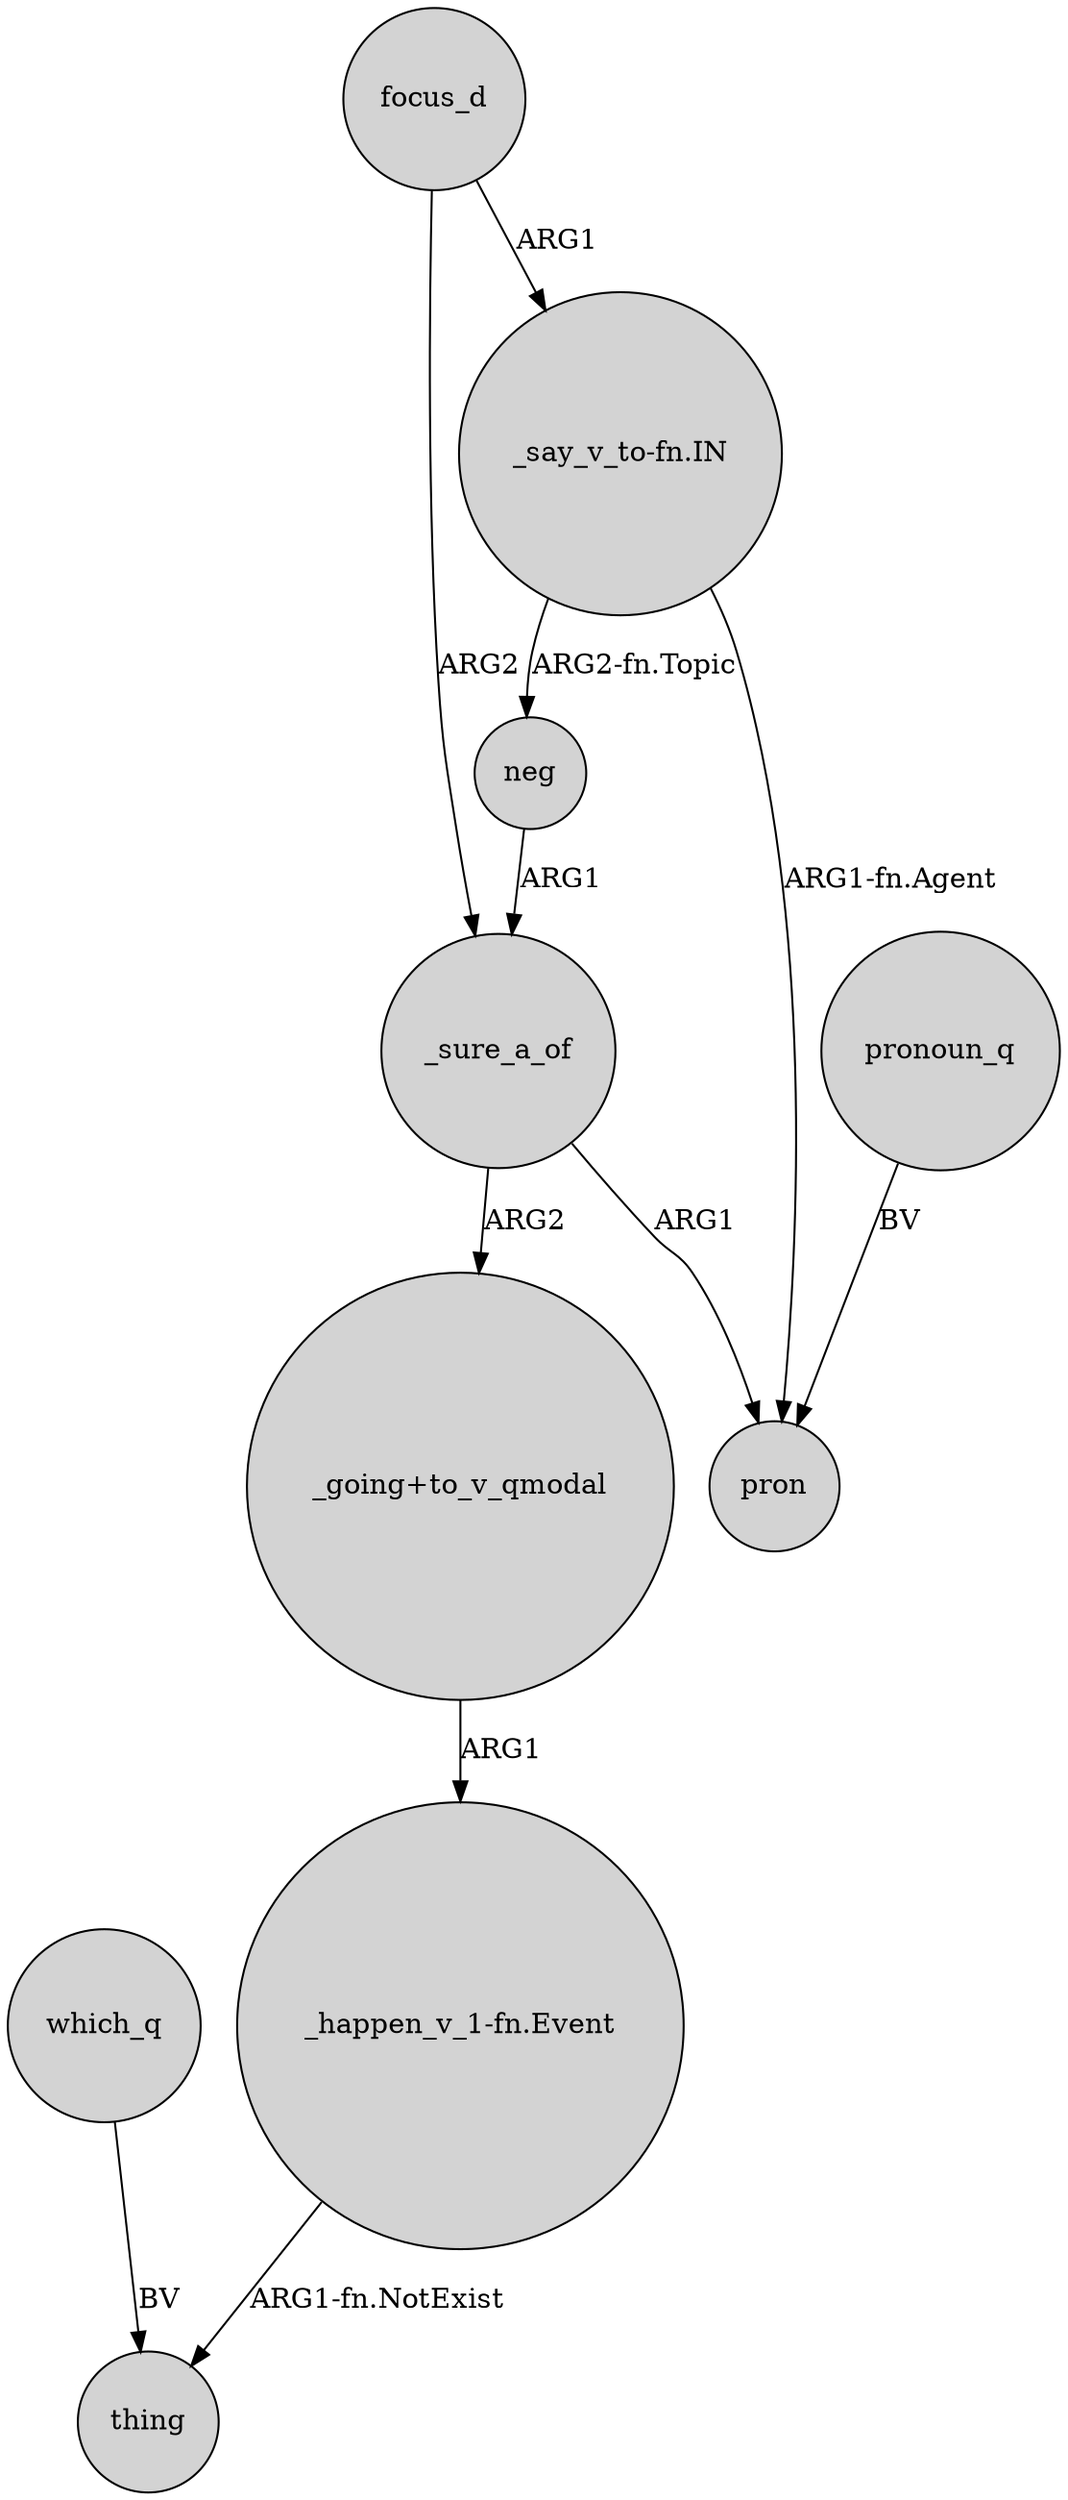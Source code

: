 digraph {
	node [shape=circle style=filled]
	_sure_a_of -> "_going+to_v_qmodal" [label=ARG2]
	"_say_v_to-fn.IN" -> neg [label="ARG2-fn.Topic"]
	focus_d -> _sure_a_of [label=ARG2]
	"_say_v_to-fn.IN" -> pron [label="ARG1-fn.Agent"]
	_sure_a_of -> pron [label=ARG1]
	"_happen_v_1-fn.Event" -> thing [label="ARG1-fn.NotExist"]
	focus_d -> "_say_v_to-fn.IN" [label=ARG1]
	"_going+to_v_qmodal" -> "_happen_v_1-fn.Event" [label=ARG1]
	neg -> _sure_a_of [label=ARG1]
	which_q -> thing [label=BV]
	pronoun_q -> pron [label=BV]
}
